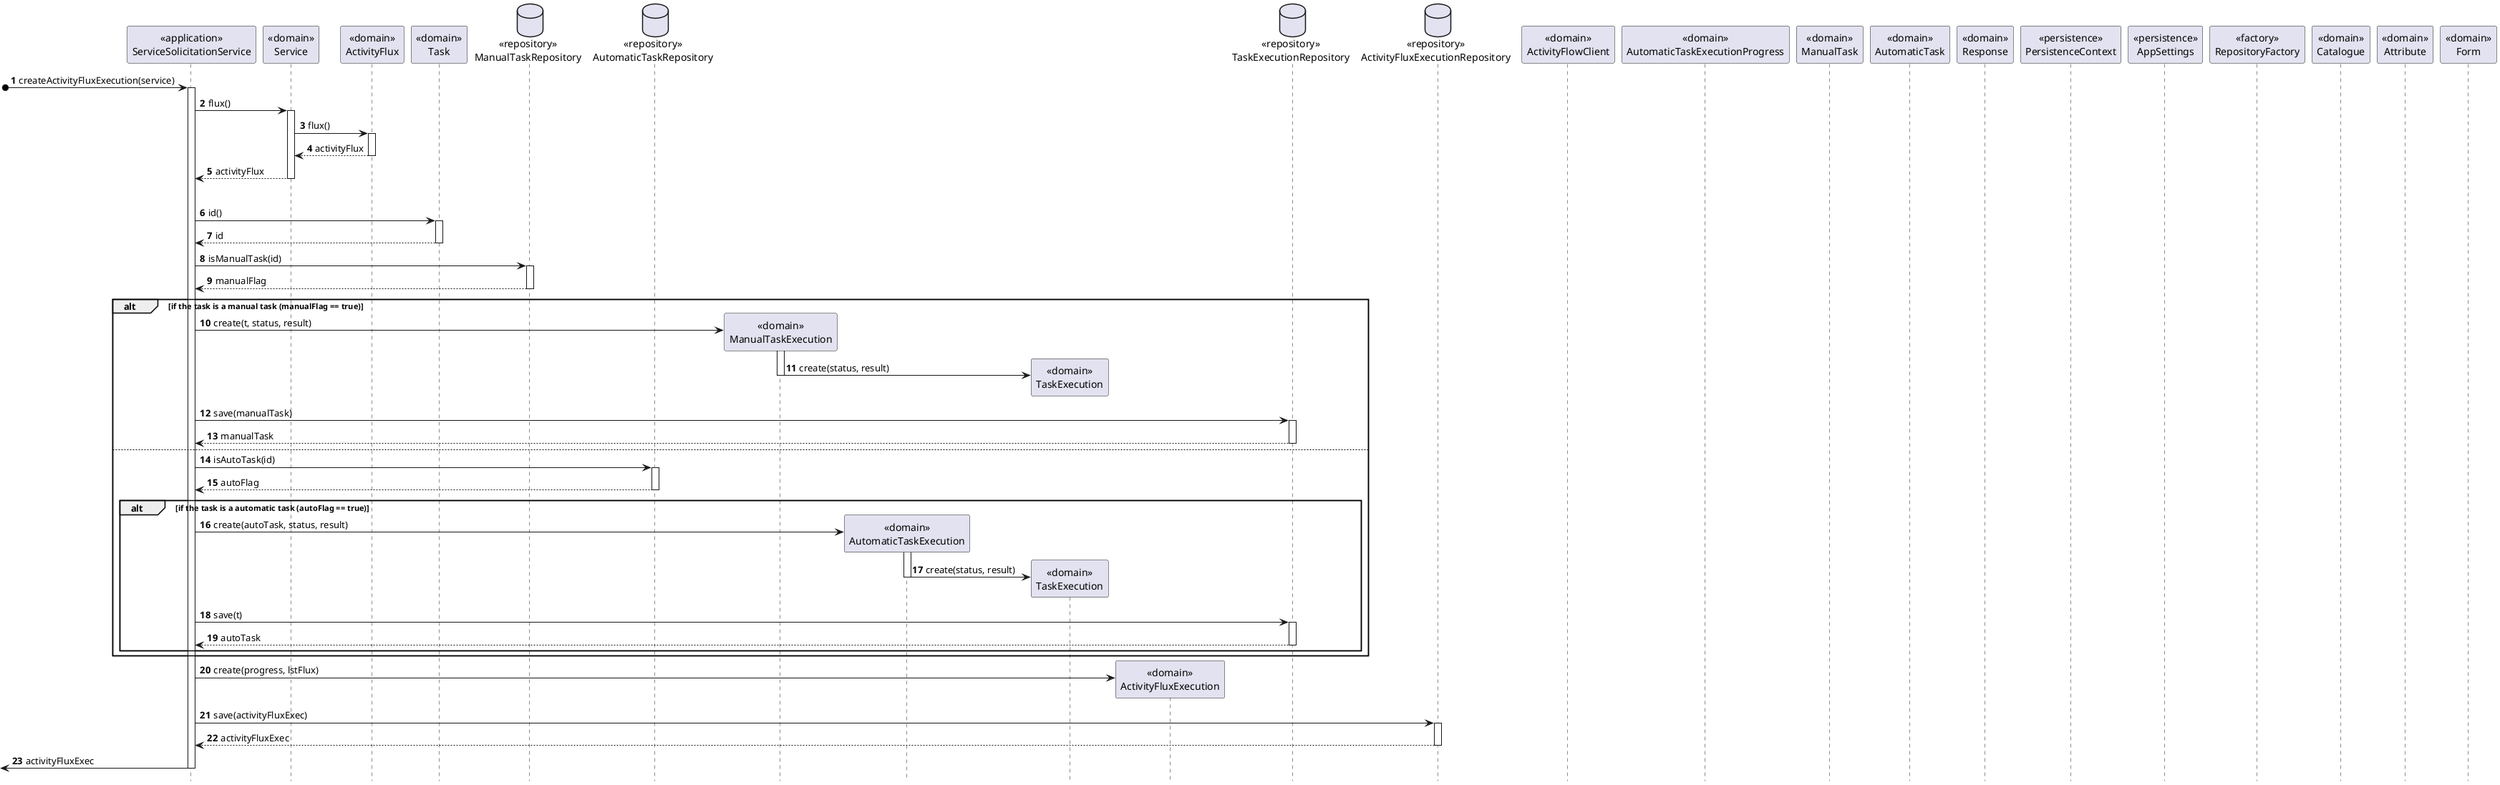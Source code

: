 @startuml
autonumber
hide footbox

participant "<<application>>\nServiceSolicitationService" as SRV
participant "<<domain>>\nService" as S
participant "<<domain>>\nActivityFlux" as AF
participant "<<domain>>\nTask" as TASK
database "<<repository>>\nManualTaskRepository" as MTR
database "<<repository>>\nAutomaticTaskRepository" as ATR
participant "<<domain>>\nManualTaskExecution" as MTE
participant "<<domain>>\nAutomaticTaskExecution" as ATE
participant "<<domain>>\nTaskExecution" as TASKE
participant "<<domain>>\nActivityFluxExecution" as AFE
database "<<repository>>\nTaskExecutionRepository" as TER
database "<<repository>>\nActivityFluxExecutionRepository" as AFER
participant "<<domain>>\nActivityFlowClient" as AFC
participant "<<domain>>\nAutomaticTaskExecutionProgress" as PROG
participant "<<domain>>\nManualTask" as MT
participant "<<domain>>\nAutomaticTask" as AT
participant "<<domain>>\nResponse" as RS
participant "<<persistence>>\nPersistenceContext" as PC
participant "<<persistence>>\nAppSettings" as AS
participant "<<factory>>\nRepositoryFactory" as RF
participant "<<domain>>\nCatalogue" as C
participant "<<domain>>\nAttribute" as A
participant "<<domain>>\nForm" as F

[o-> SRV : createActivityFluxExecution(service)
activate SRV

SRV -> S : flux()
activate S

S -> AF : flux()
activate AF

AF --> S : activityFlux
deactivate AF

S --> SRV : activityFlux
deactivate AF
deactivate S

loop while there is tasks in the activityFlux

SRV -> TASK : id()
activate TASK

TASK --> SRV : id
deactivate TASK

SRV -> MTR : isManualTask(id)
activate MTR

MTR --> SRV : manualFlag
deactivate MTR

alt if the task is a manual task (manualFlag == true)

SRV -> MTE** : create(t, status, result)
activate MTE

MTE -> TASKE** : create(status, result)
deactivate MTE

SRV -> TER : save(manualTask)
activate TER

TER --> SRV : manualTask
deactivate TER
deactivate TER

else

SRV -> ATR : isAutoTask(id)
activate ATR

ATR --> SRV : autoFlag
deactivate ATR

alt if the task is a automatic task (autoFlag == true)

SRV -> ATE** : create(autoTask, status, result)
activate ATE

ATE -> TASKE** : create(status, result)
deactivate ATE

SRV -> TER : save(t)
activate TER

TER --> SRV : autoTask
deactivate TER

end

end

SRV -> AFE** : create(progress, lstFlux)


SRV -> AFER : save(activityFluxExec)
activate AFER

AFER --> SRV : activityFluxExec
deactivate AFER

<- SRV : activityFluxExec
deactivate SRV

@enduml

